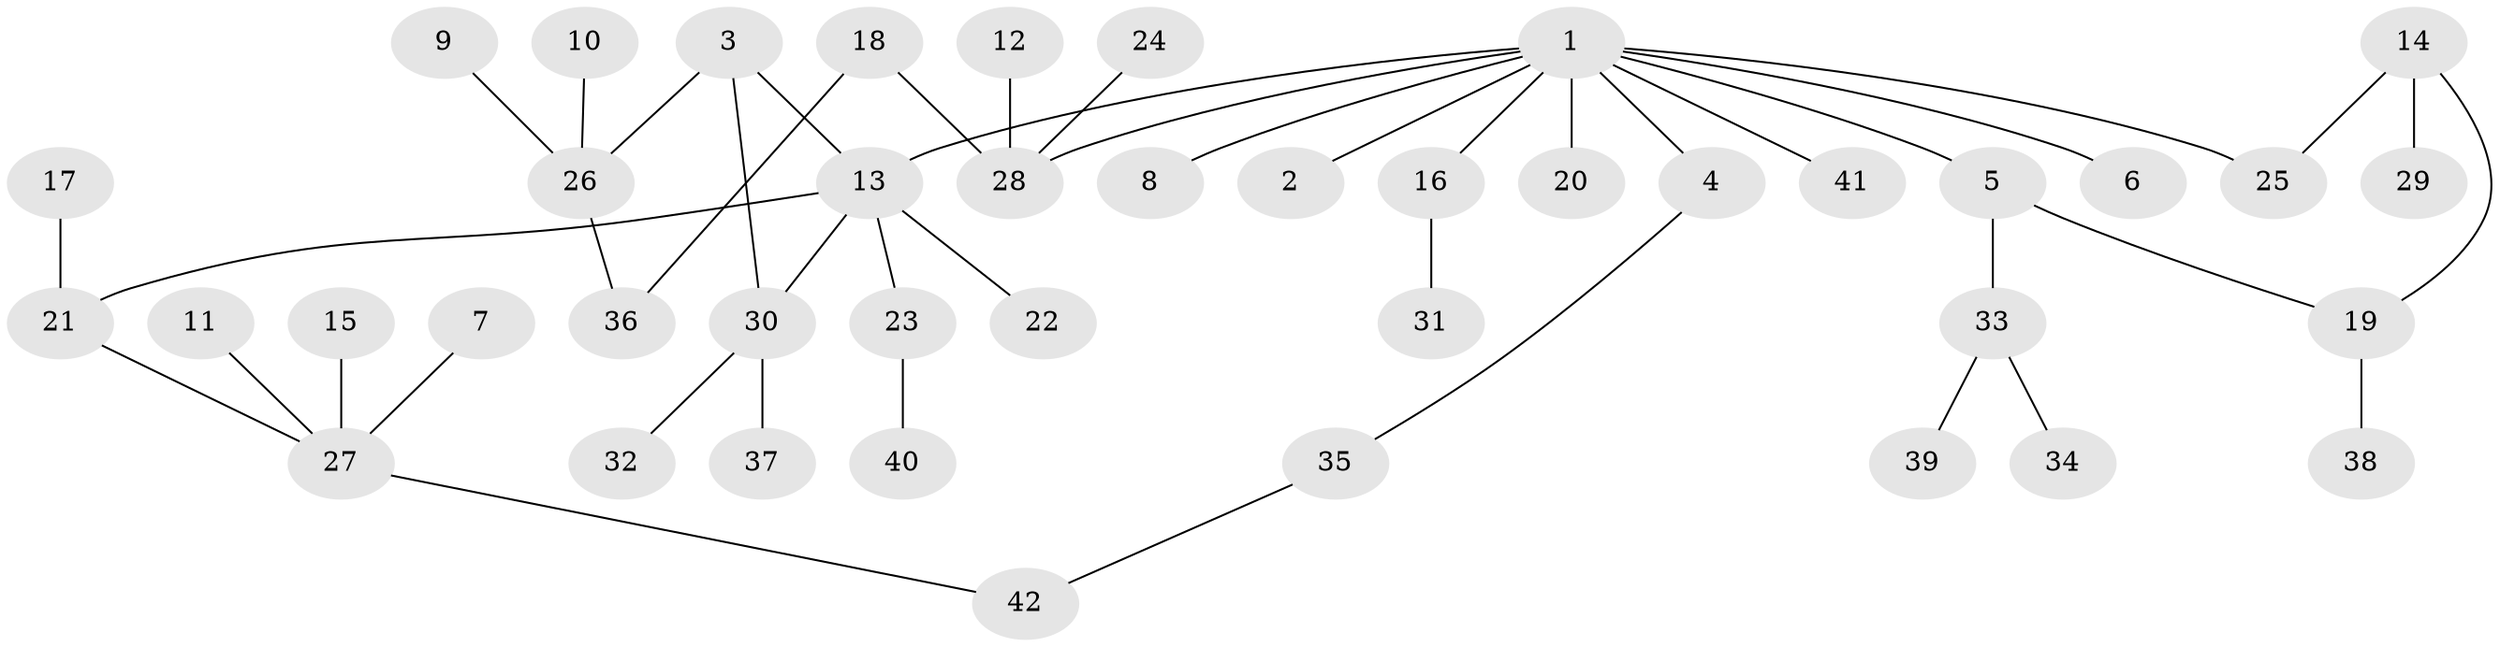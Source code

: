 // original degree distribution, {6: 0.03614457831325301, 7: 0.024096385542168676, 4: 0.03614457831325301, 5: 0.024096385542168676, 3: 0.14457831325301204, 1: 0.4578313253012048, 2: 0.27710843373493976}
// Generated by graph-tools (version 1.1) at 2025/49/03/09/25 03:49:15]
// undirected, 42 vertices, 45 edges
graph export_dot {
graph [start="1"]
  node [color=gray90,style=filled];
  1;
  2;
  3;
  4;
  5;
  6;
  7;
  8;
  9;
  10;
  11;
  12;
  13;
  14;
  15;
  16;
  17;
  18;
  19;
  20;
  21;
  22;
  23;
  24;
  25;
  26;
  27;
  28;
  29;
  30;
  31;
  32;
  33;
  34;
  35;
  36;
  37;
  38;
  39;
  40;
  41;
  42;
  1 -- 2 [weight=1.0];
  1 -- 4 [weight=1.0];
  1 -- 5 [weight=1.0];
  1 -- 6 [weight=1.0];
  1 -- 8 [weight=1.0];
  1 -- 13 [weight=1.0];
  1 -- 16 [weight=1.0];
  1 -- 20 [weight=1.0];
  1 -- 25 [weight=1.0];
  1 -- 28 [weight=1.0];
  1 -- 41 [weight=1.0];
  3 -- 13 [weight=1.0];
  3 -- 26 [weight=1.0];
  3 -- 30 [weight=1.0];
  4 -- 35 [weight=1.0];
  5 -- 19 [weight=1.0];
  5 -- 33 [weight=1.0];
  7 -- 27 [weight=1.0];
  9 -- 26 [weight=1.0];
  10 -- 26 [weight=1.0];
  11 -- 27 [weight=1.0];
  12 -- 28 [weight=1.0];
  13 -- 21 [weight=1.0];
  13 -- 22 [weight=2.0];
  13 -- 23 [weight=1.0];
  13 -- 30 [weight=1.0];
  14 -- 19 [weight=1.0];
  14 -- 25 [weight=1.0];
  14 -- 29 [weight=1.0];
  15 -- 27 [weight=1.0];
  16 -- 31 [weight=1.0];
  17 -- 21 [weight=1.0];
  18 -- 28 [weight=1.0];
  18 -- 36 [weight=1.0];
  19 -- 38 [weight=1.0];
  21 -- 27 [weight=1.0];
  23 -- 40 [weight=1.0];
  24 -- 28 [weight=1.0];
  26 -- 36 [weight=1.0];
  27 -- 42 [weight=1.0];
  30 -- 32 [weight=1.0];
  30 -- 37 [weight=1.0];
  33 -- 34 [weight=1.0];
  33 -- 39 [weight=1.0];
  35 -- 42 [weight=1.0];
}

